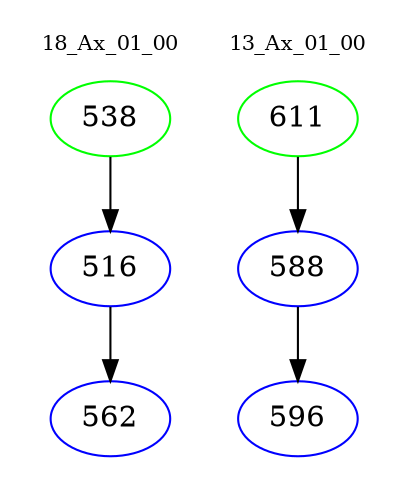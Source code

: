 digraph{
subgraph cluster_0 {
color = white
label = "18_Ax_01_00";
fontsize=10;
T0_538 [label="538", color="green"]
T0_538 -> T0_516 [color="black"]
T0_516 [label="516", color="blue"]
T0_516 -> T0_562 [color="black"]
T0_562 [label="562", color="blue"]
}
subgraph cluster_1 {
color = white
label = "13_Ax_01_00";
fontsize=10;
T1_611 [label="611", color="green"]
T1_611 -> T1_588 [color="black"]
T1_588 [label="588", color="blue"]
T1_588 -> T1_596 [color="black"]
T1_596 [label="596", color="blue"]
}
}
